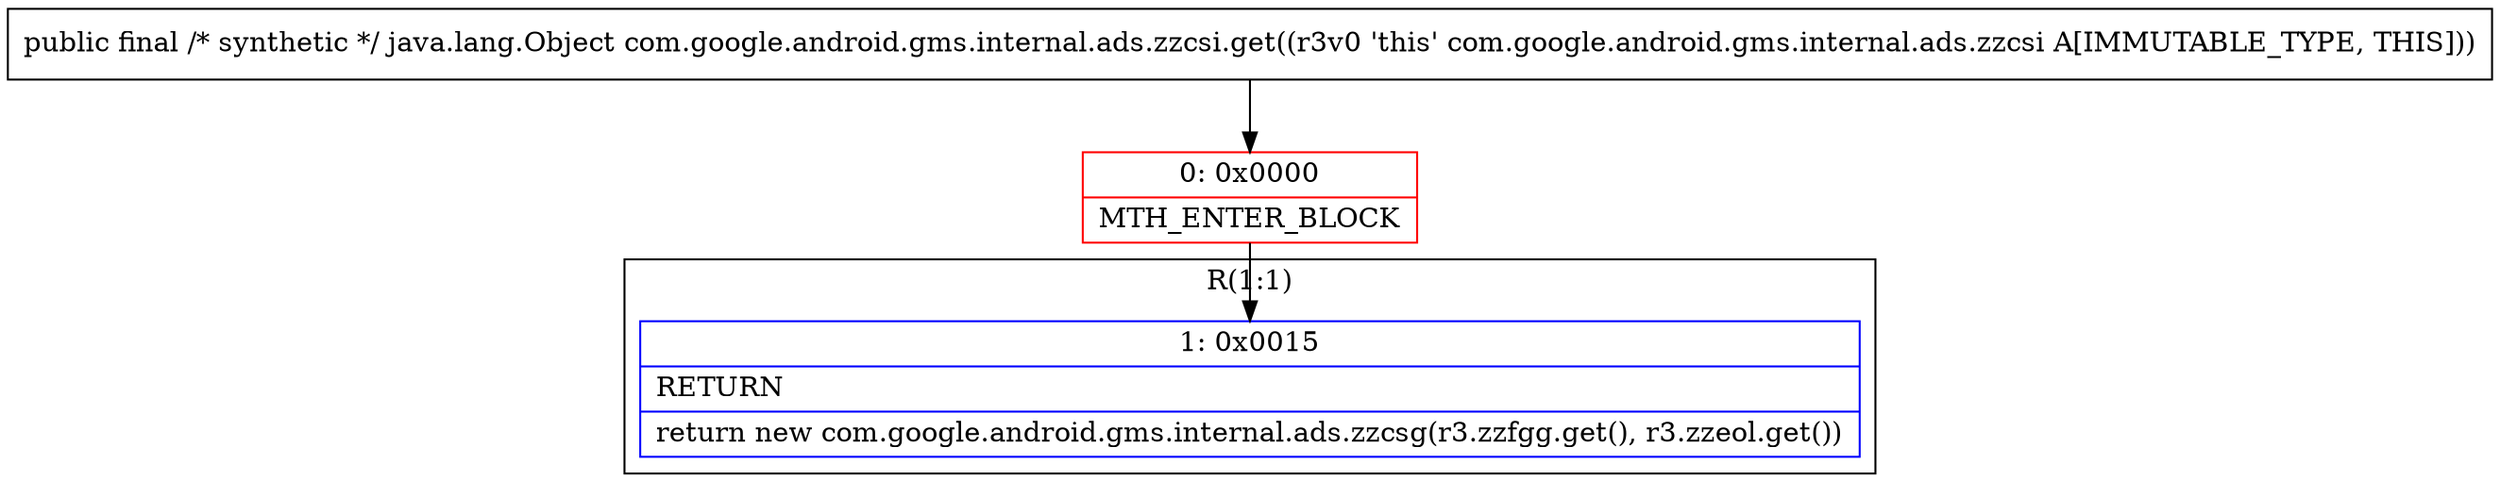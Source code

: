 digraph "CFG forcom.google.android.gms.internal.ads.zzcsi.get()Ljava\/lang\/Object;" {
subgraph cluster_Region_976730555 {
label = "R(1:1)";
node [shape=record,color=blue];
Node_1 [shape=record,label="{1\:\ 0x0015|RETURN\l|return new com.google.android.gms.internal.ads.zzcsg(r3.zzfgg.get(), r3.zzeol.get())\l}"];
}
Node_0 [shape=record,color=red,label="{0\:\ 0x0000|MTH_ENTER_BLOCK\l}"];
MethodNode[shape=record,label="{public final \/* synthetic *\/ java.lang.Object com.google.android.gms.internal.ads.zzcsi.get((r3v0 'this' com.google.android.gms.internal.ads.zzcsi A[IMMUTABLE_TYPE, THIS])) }"];
MethodNode -> Node_0;
Node_0 -> Node_1;
}

